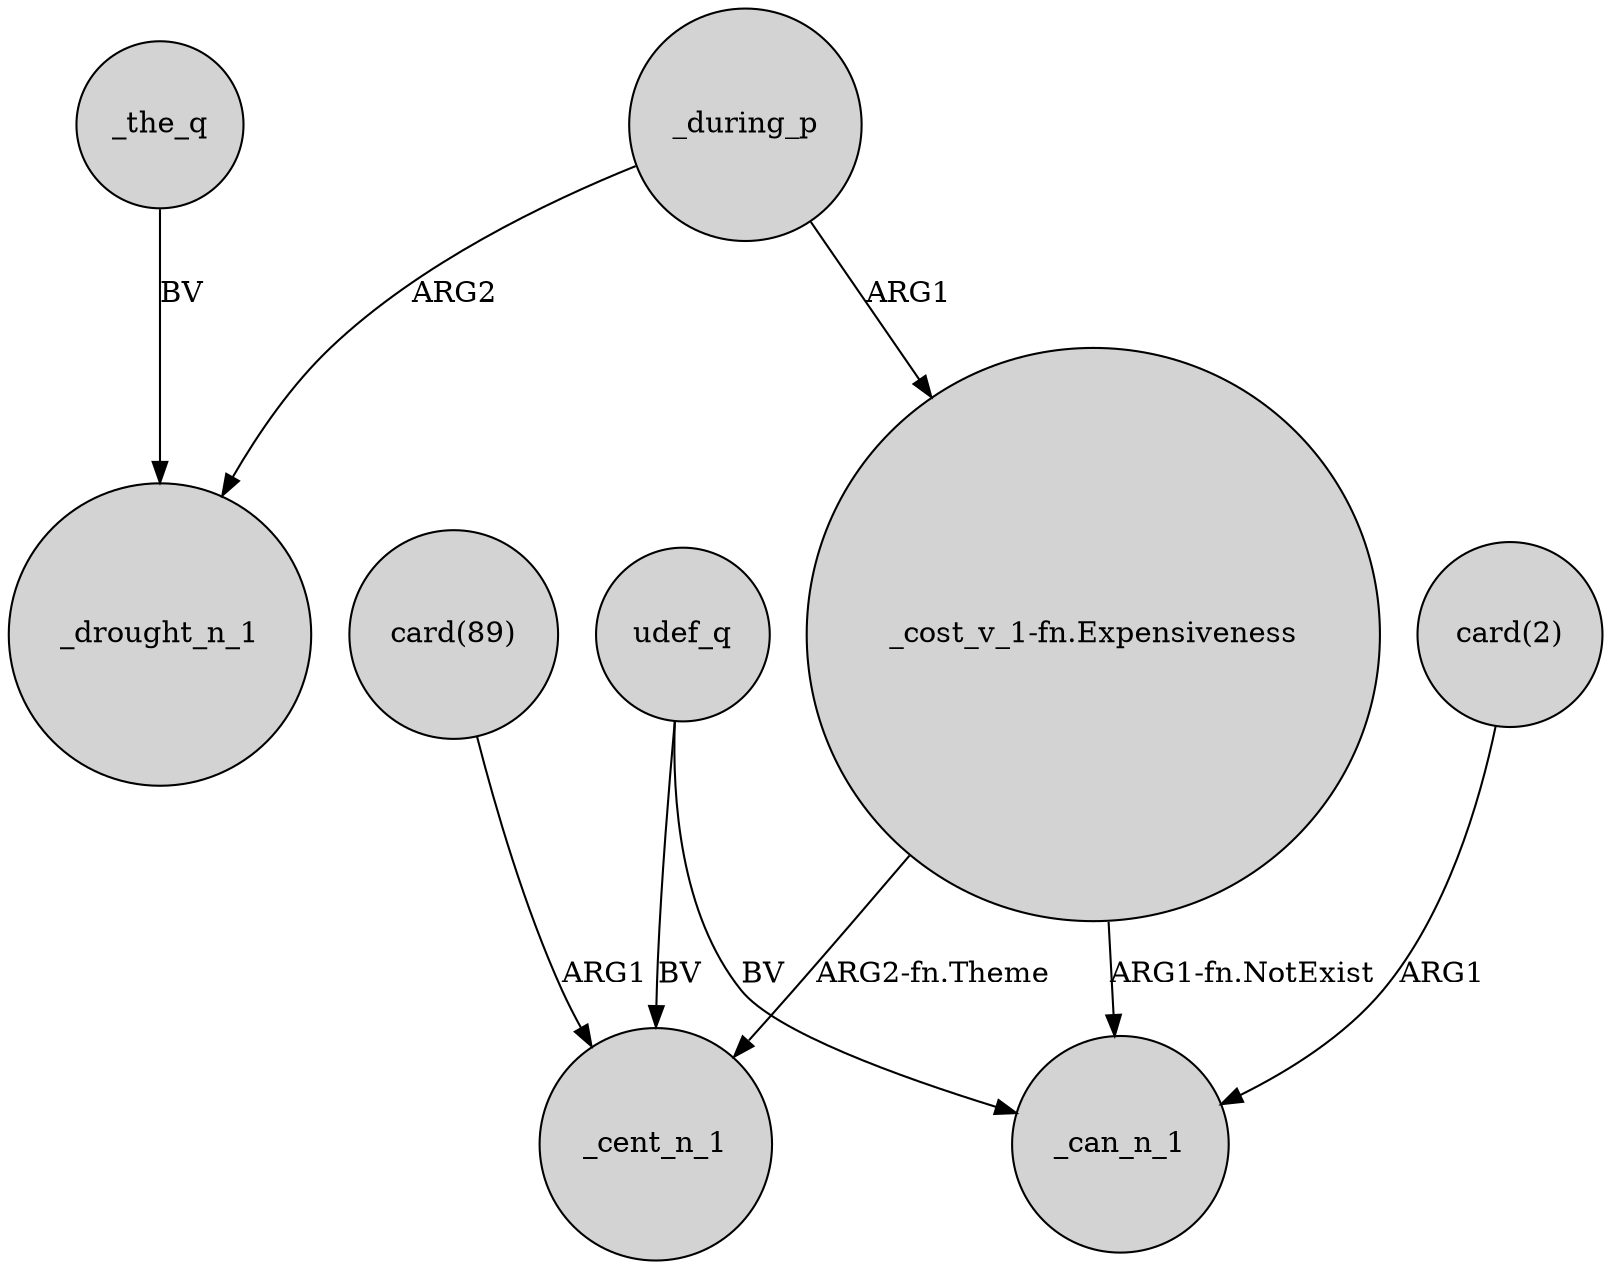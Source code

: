 digraph {
	node [shape=circle style=filled]
	_during_p -> "_cost_v_1-fn.Expensiveness" [label=ARG1]
	_during_p -> _drought_n_1 [label=ARG2]
	"_cost_v_1-fn.Expensiveness" -> _cent_n_1 [label="ARG2-fn.Theme"]
	"_cost_v_1-fn.Expensiveness" -> _can_n_1 [label="ARG1-fn.NotExist"]
	_the_q -> _drought_n_1 [label=BV]
	udef_q -> _cent_n_1 [label=BV]
	"card(89)" -> _cent_n_1 [label=ARG1]
	"card(2)" -> _can_n_1 [label=ARG1]
	udef_q -> _can_n_1 [label=BV]
}
